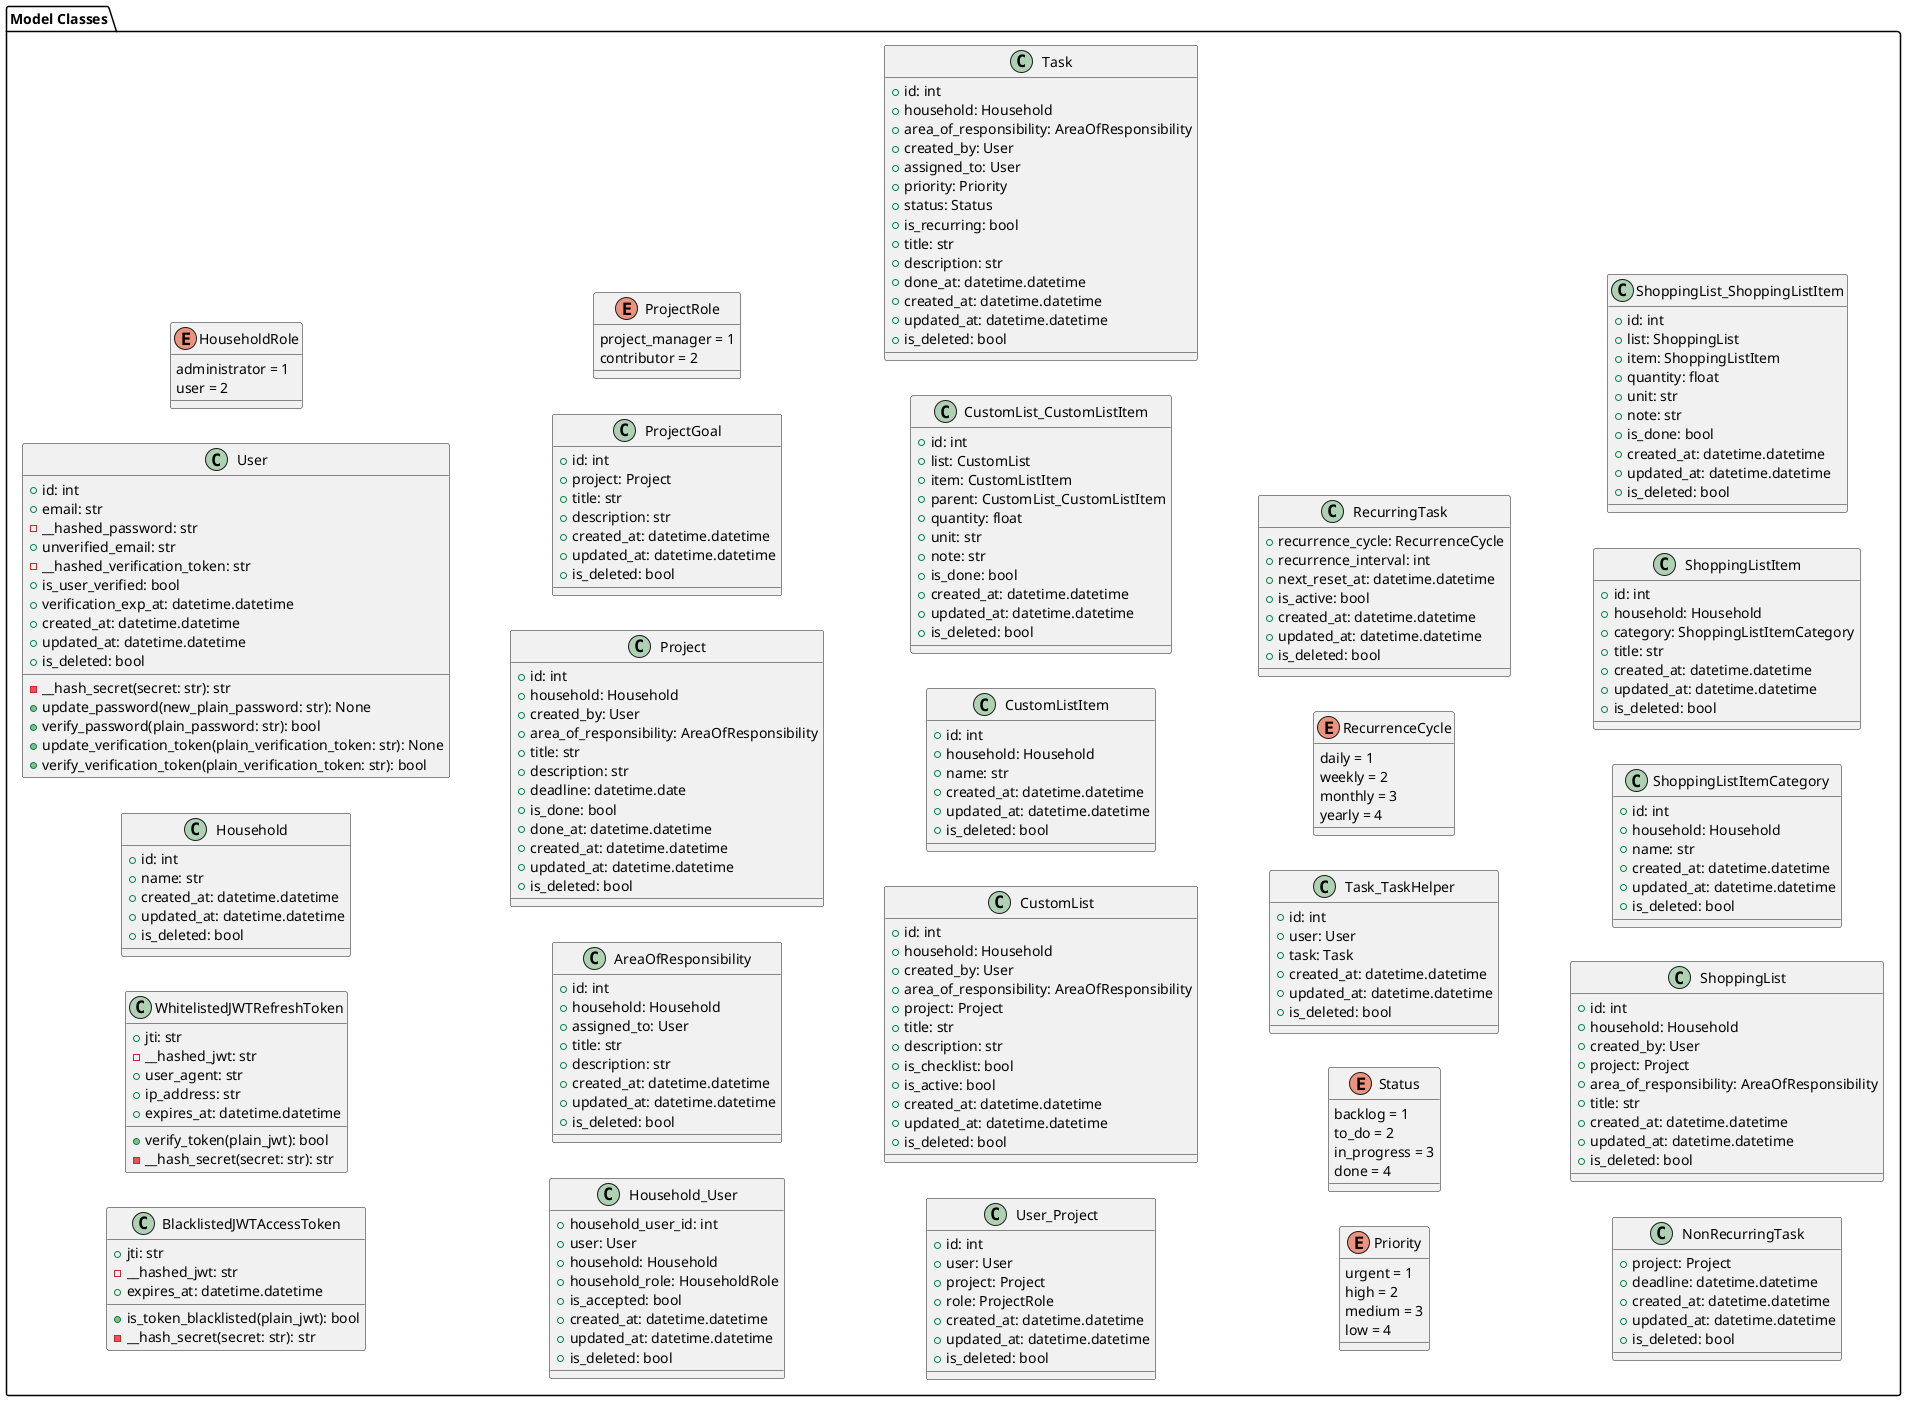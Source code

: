 @startuml
' US = User Story

left to right direction
package "Model Classes" {
    '--------------------------------
    ' Blacklisted JWT Access Token
    '--------------------------------
    Class BlacklistedJWTAccessToken {
        + jti: str
        - __hashed_jwt: str
        + expires_at: datetime.datetime
        + is_token_blacklisted(plain_jwt): bool
        - __hash_secret(secret: str): str
    }

    '--------------------------------
    ' Whitelisted JWT Refresh Token
    '--------------------------------
    Class WhitelistedJWTRefreshToken {
        + jti: str
        - __hashed_jwt: str
        + user_agent: str
        + ip_address: str
        + expires_at: datetime.datetime
        + verify_token(plain_jwt): bool
        - __hash_secret(secret: str): str
    }

    '--------------------------------
    ' Household
    '--------------------------------
    Class Household {
        + id: int
        + name: str
        + created_at: datetime.datetime
        + updated_at: datetime.datetime
        + is_deleted: bool
    }

    '--------------------------------
    ' User
    '--------------------------------
    Class User {
        + id: int
        + email: str
        - __hashed_password: str
        + unverified_email: str
        - __hashed_verification_token: str
        + is_user_verified: bool
        + verification_exp_at: datetime.datetime
        + created_at: datetime.datetime
        + updated_at: datetime.datetime
        + is_deleted: bool
        ' methods --------------------------
        - __hash_secret(secret: str): str
        + update_password(new_plain_password: str): None
        + verify_password(plain_password: str): bool
        + update_verification_token(plain_verification_token: str): None
        + verify_verification_token(plain_verification_token: str): bool
    }

    Enum HouseholdRole {
        administrator = 1
        user = 2
    }

    Class Household_User {
        + household_user_id: int
        + user: User
        + household: Household
        + household_role: HouseholdRole
        + is_accepted: bool
        + created_at: datetime.datetime
        + updated_at: datetime.datetime
        + is_deleted: bool
    }

    '--------------------------------
    ' AreaOfResponsibility
    '--------------------------------
    Class AreaOfResponsibility {
        + id: int
        + household: Household
        + assigned_to: User
        + title: str
        + description: str
        + created_at: datetime.datetime
        + updated_at: datetime.datetime
        + is_deleted: bool
    }

    '--------------------------------
    ' Project
    '--------------------------------
    Class Project {
        + id: int
        + household: Household
        + created_by: User
        + area_of_responsibility: AreaOfResponsibility
        + title: str
        + description: str
        + deadline: datetime.date
        + is_done: bool
        + done_at: datetime.datetime
        + created_at: datetime.datetime
        + updated_at: datetime.datetime
        + is_deleted: bool
    }

    Class ProjectGoal {
        + id: int
        + project: Project
        + title: str
        + description: str
        + created_at: datetime.datetime
        + updated_at: datetime.datetime
        + is_deleted: bool
    }

    Enum ProjectRole {
        project_manager = 1
        contributor = 2
    }

    Class User_Project {
        + id: int
        + user: User
        + project: Project
        + role: ProjectRole
        + created_at: datetime.datetime
        + updated_at: datetime.datetime
        + is_deleted: bool
    }

    '--------------------------------
    ' CustomList
    '--------------------------------
    Class CustomList {
        + id: int
        + household: Household
        + created_by: User
        + area_of_responsibility: AreaOfResponsibility
        + project: Project
        + title: str
        + description: str
        + is_checklist: bool
        + is_active: bool
        + created_at: datetime.datetime
        + updated_at: datetime.datetime
        + is_deleted: bool
    }

    Class CustomListItem {
        + id: int
        + household: Household
        + name: str
        + created_at: datetime.datetime
        + updated_at: datetime.datetime
        + is_deleted: bool
    }

    Class CustomList_CustomListItem {
        + id: int
        + list: CustomList
        + item: CustomListItem
        + parent: CustomList_CustomListItem
        + quantity: float
        + unit: str
        + note: str
        + is_done: bool
        + created_at: datetime.datetime
        + updated_at: datetime.datetime
        + is_deleted: bool
    }

    '--------------------------------
    ' Task
    '--------------------------------
    Class Task {
        + id: int
        + household: Household
        + area_of_responsibility: AreaOfResponsibility
        + created_by: User
        + assigned_to: User
        + priority: Priority
        + status: Status
        + is_recurring: bool
        + title: str
        + description: str
        + done_at: datetime.datetime
        + created_at: datetime.datetime
        + updated_at: datetime.datetime
        + is_deleted: bool
    }

    Enum Priority {
        urgent = 1
        high = 2
        medium = 3
        low = 4
    }

    Enum Status {
        backlog = 1
        to_do = 2
        in_progress = 3
        done = 4
    }

    Class Task_TaskHelper {
        + id: int
        + user: User
        + task: Task
        + created_at: datetime.datetime
        + updated_at: datetime.datetime
        + is_deleted: bool
    }

    Enum RecurrenceCycle {
        daily = 1
        weekly = 2
        monthly = 3
        yearly = 4
    }

    Class RecurringTask {
        + recurrence_cycle: RecurrenceCycle
        + recurrence_interval: int
        + next_reset_at: datetime.datetime
        + is_active: bool
        + created_at: datetime.datetime
        + updated_at: datetime.datetime
        + is_deleted: bool
    }

    Class NonRecurringTask {
        + project: Project
        + deadline: datetime.datetime
        + created_at: datetime.datetime
        + updated_at: datetime.datetime
        + is_deleted: bool
    }

    '--------------------------------
    ' ShoppingList
    '--------------------------------
    Class ShoppingList {
        + id: int
        + household: Household
        + created_by: User
        + project: Project
        + area_of_responsibility: AreaOfResponsibility
        + title: str
        + created_at: datetime.datetime
        + updated_at: datetime.datetime
        + is_deleted: bool
    }

    Class ShoppingListItemCategory {
        + id: int
        + household: Household
        + name: str
        + created_at: datetime.datetime
        + updated_at: datetime.datetime
        + is_deleted: bool
    }

    Class ShoppingListItem {
        + id: int
        + household: Household
        + category: ShoppingListItemCategory
        + title: str
        + created_at: datetime.datetime
        + updated_at: datetime.datetime
        + is_deleted: bool
    }

    Class ShoppingList_ShoppingListItem {
        + id: int
        + list: ShoppingList
        + item: ShoppingListItem
        + quantity: float
        + unit: str
        + note: str
        + is_done: bool
        + created_at: datetime.datetime
        + updated_at: datetime.datetime
        + is_deleted: bool
    }
}
newpage

package "Model Relations" {
    Enum HouseholdRole
    Enum ProjectRole
    Enum Priority
    Enum Status
    Enum RecurrenceCycle
    '--------------------------------
    ' Relations
    '--------------------------------
    User "1" *-- "0..*" Household_User : "belongs to"
    Household_User "0..*" --* "1" Household : "belongs to"
    Household_User "0..*" --* "1" HouseholdRole : "has a"

    AreaOfResponsibility "0..*" ---* "1" Household : "belongs to"
    Project "0..*" ---* "1" Household: "belongs to"
    CustomList "0..*" ---* "1" Household: "belongs to"
    CustomListItem "0..*" ---* "1" Household : "belongs to"
    Task "0..*" ---* "1" Household : "belongs to"
    ShoppingList "0..*" ---* "1" Household : "belongs to"
    ShoppingListItem "0..*" ---* "1" Household : "belongs to"
    ShoppingListItemCategory "0..*" ---* "1" Household : "belongs to"

    Project "1" *-- "0..*" ProjectGoal : "has"
    User_Project "0..*" -- "1" Project : "involved in"
    User_Project "0..*" -- "1" ProjectRole : "involved as"

    CustomList "1" *-- "0..*" CustomList_CustomListItem : "consists of"
    CustomList_CustomListItem "0..*" -- "1" CustomListItem : "has a"
    CustomList_CustomListItem "0..*" -- "0..1" CustomList_CustomListItem : "is child of"

    Task "0..*" -- "1" Priority : "has a"
    Task "0..*" -- "1" Status : "has a"
    Task_TaskHelper "0..*" -- "1" Task : "helps"

    RecurringTask  "0..*" - "1" RecurrenceCycle : "has"

    ' Inheritance NonRecurring- and Recurring Tasks from Task
    NonRecurringTask --|> Task : "is a"
    RecurringTask --|> Task : "is a"

    ShoppingList "1" *-- "0..*" ShoppingList_ShoppingListItem : "consists of"
    ShoppingList_ShoppingListItem "0..*" -- "1" ShoppingListItem : "has a"
    ShoppingListItem "0..*" -- "1" ShoppingListItemCategory : "categorized by"

    User "1" --- "0..*" Task : "creator"
    User "1" --- "0..*" Task : "assignee"
    User "1" --- "0..*" Task_TaskHelper : "helps"
    User "1" --- "0..*" Project : "creator"
    User "1" --- "0..*" User_Project : "involved"
    User "1" --- "0..*" CustomList : "creator"
    User "1" --- "0..*" ShoppingList : "creator"
    User "1" --- "0..*" AreaOfResponsibility : "assignee"

    CustomList "0..*" --- "0..1" AreaOfResponsibility : "categorized by"
    Task "0..*" --- "0..1" AreaOfResponsibility : "categorized by"
    Project "0..*" --- "0..1" AreaOfResponsibility : "categorized by"
    ShoppingList "0..*" --- "0..1" AreaOfResponsibility : "categorized by"

    CustomList "0..*" ---o "0..1" Project : "belongs to"
    NonRecurringTask "0..*" ---o "0..1" Project : "belongs to"
    ShoppingList "0..*" ---o "0..1" Project : "belongs to"
}

newpage

package "Services Classes" {
    '--------------------------------
    ' Services MVP only
    '--------------------------------
    Class AuthService {
        + verify_password(user: User, plain_password: str): bool
        + create_jwt(user: User, user_agent: str, ip_address: str): Tuple[access_jwt: str, refresh_jwt: str]
        - __create_refresh_jwt(user: User): Tuple[refresh_jti: str, refresh_jwt: str]
        - __create_access_jwt(user: User, refresh_jti: str): str
        - __encode_jwt(jwt: str): str
        + verify_refresh_request(access_jwt, refresh_jwt): User
        - __decode_jwt(jwt: str): str
        - __has_jwt_expired(decoded_jwt: str): bool
        - __is_jwt_blacklisted(jti): bool
        - __does_jti_match(refresh_jti_from_access_jwt: str, refresh_jti_from_refresh_jwt: str): bool
        - __query_whitelisted_jwt_by_jti_user_agent(jti: str, user_agent: str): WhitelistedJWTRefreshToken
        + revoke_jwt(access_jwt: str, user_agent: str, ip_address: str)
        - __blacklist_jwt(jwt: str, jti: str, expires_at: datetime.datetime): None
        - __query_whitelisted_jwt_by_device_info(user_agent: str, ip_address: str): WhitelistedJWTRefreshToken
        - __query_whitelisted_jwt_by_jti(jti: str): WhitelistedJWTRefreshToken
        + verify_access_jwt(jwt: str): User
    }
    note bottom
        JWT Access Token Format:
            Header.alg: HS256
            Header.typ: JWT
            Payload.jti: uuid (str)
            Payload.refresh_jti: uuid (str)
            Payload.iss: thementalloadhub
            Payload.iat: issued_at (datetime.datetime)
            Payload.sub: user_id (int)
            Payload.exp: expiration_time (datetime.datetime {now + 5 minutes})
            Signature: HS256

        JWT Refresh Token Format:
            Header.alg: HS256
            Header.typ: JWT
            Payload.jti: uuid (str)
            Payload.iss: thementalloadhub
            Payload.iat: issued_at (datetime.datetime)
            Payload.sub: user_id (int)
            Payload.exp: expiration_time (datetime.datetime {now + 31 days})
            Signature: HS256
    end note

    Class EmailVerificationService {
        + is_email_format_valid(email: str): bool
        + create_verification_token(): str
        + send_verification_mail(verification_link: str): None
        - __create_verification_link(plain_verification_token: str, email: str): str
        + verify_email(user: User, verification_token: str): bool
    }

    Class UserService {
        + query_users_by_mail(email: str): User
        + query_users_by_unverified_mail_and_not_expired_verification(unverified_email: str): User
        + query_users_by_id(user_id: int): User
        + create_user(unverified_email: str, plain_password: str, plain_verification_token: str): User
    }

    Class HouseholdService {
        ' US #12 #13
        + create_household(name: str, creator: User): Household
        ' US #15
        + query_household_list_by_household_admin(household_admin: User): List[Household]
        ' US #13
        + assign_household_role(user: User, role: HouseholdRole): None
    }

    Class TaskService {
    }

    Class RecurringTaskService {
    }

    Class NonRecurringTaskService {
    }

    ' Post MVP:
    Class AreaOfResponsibilityService {}
    Class ProjectService {}
    Class CustomListService {}
    Class CustomListItemService {}
    Class ShoppingListService {}
    Class ShoppingListItemCategoryService {}
    Class ShoppingListItemService
}
@enduml